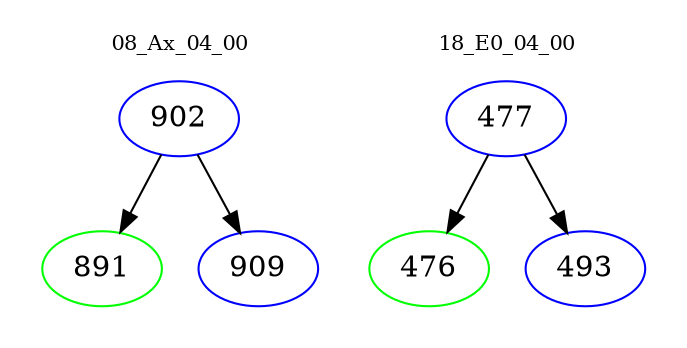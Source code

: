 digraph{
subgraph cluster_0 {
color = white
label = "08_Ax_04_00";
fontsize=10;
T0_902 [label="902", color="blue"]
T0_902 -> T0_891 [color="black"]
T0_891 [label="891", color="green"]
T0_902 -> T0_909 [color="black"]
T0_909 [label="909", color="blue"]
}
subgraph cluster_1 {
color = white
label = "18_E0_04_00";
fontsize=10;
T1_477 [label="477", color="blue"]
T1_477 -> T1_476 [color="black"]
T1_476 [label="476", color="green"]
T1_477 -> T1_493 [color="black"]
T1_493 [label="493", color="blue"]
}
}
